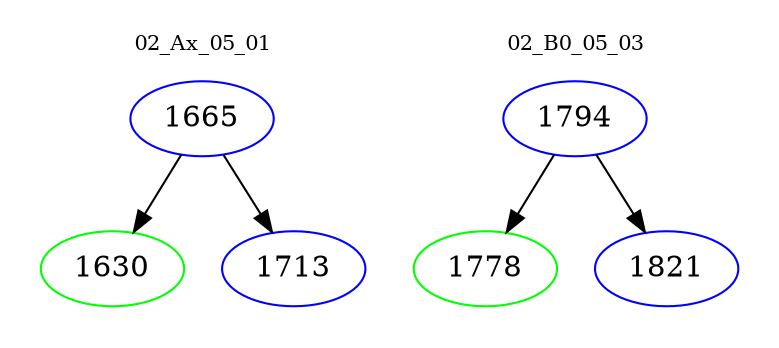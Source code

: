 digraph{
subgraph cluster_0 {
color = white
label = "02_Ax_05_01";
fontsize=10;
T0_1665 [label="1665", color="blue"]
T0_1665 -> T0_1630 [color="black"]
T0_1630 [label="1630", color="green"]
T0_1665 -> T0_1713 [color="black"]
T0_1713 [label="1713", color="blue"]
}
subgraph cluster_1 {
color = white
label = "02_B0_05_03";
fontsize=10;
T1_1794 [label="1794", color="blue"]
T1_1794 -> T1_1778 [color="black"]
T1_1778 [label="1778", color="green"]
T1_1794 -> T1_1821 [color="black"]
T1_1821 [label="1821", color="blue"]
}
}
